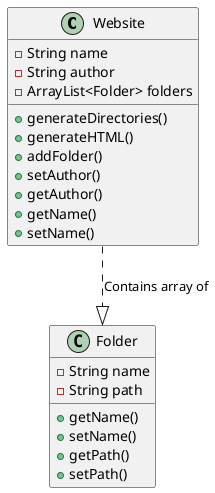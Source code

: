 @startuml
'https://plantuml.com/sequence-diagram
Website ..|> Folder : Contains array of
Class Website {
-String name
-String author
-ArrayList<Folder> folders

+generateDirectories()
+generateHTML()
+addFolder()
+setAuthor()
+getAuthor()
+getName()
+setName()
}

Class Folder {
-String name
-String path

+getName()
+setName()
+getPath()
+setPath()
}
@enduml